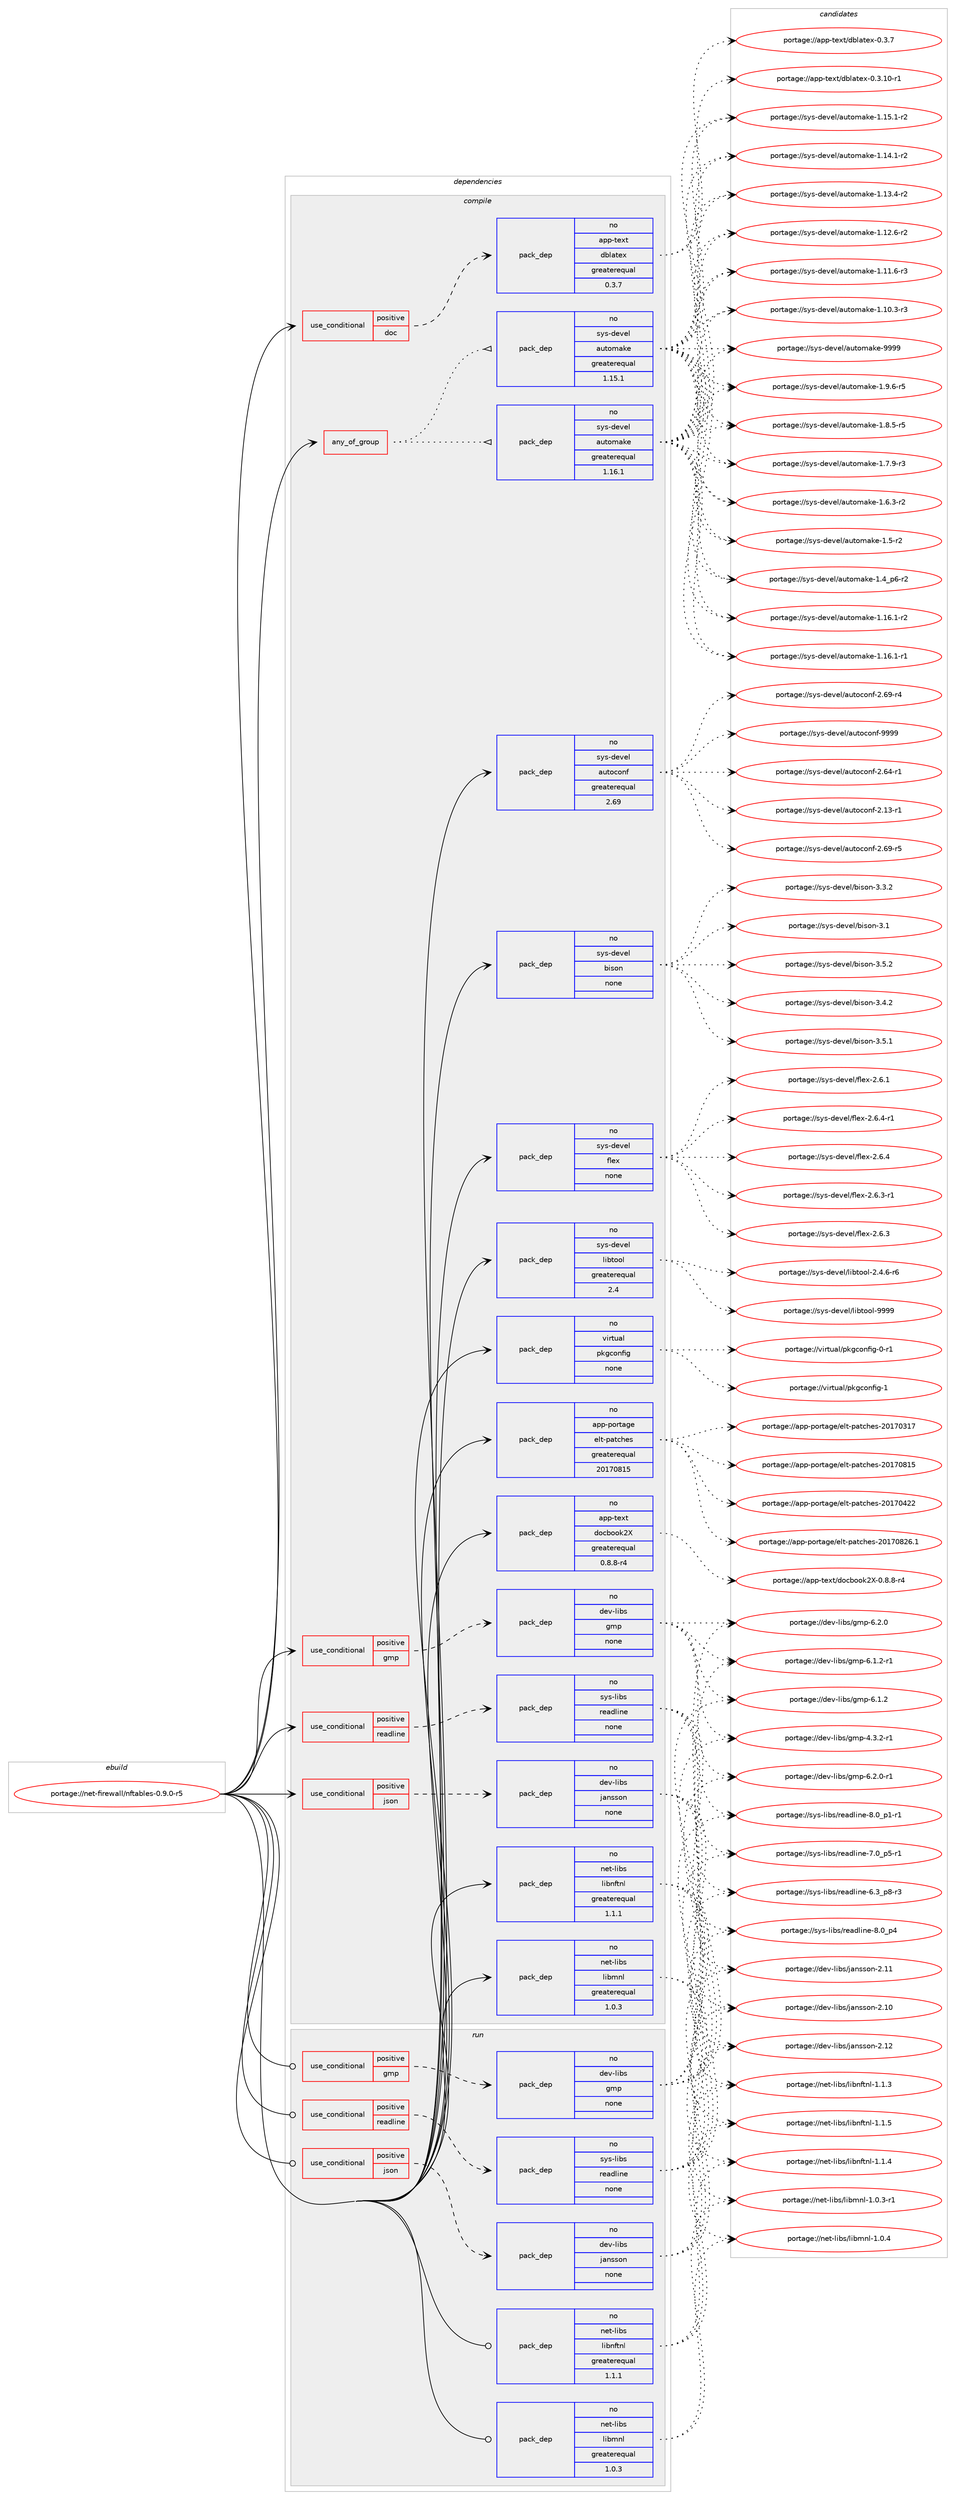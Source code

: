 digraph prolog {

# *************
# Graph options
# *************

newrank=true;
concentrate=true;
compound=true;
graph [rankdir=LR,fontname=Helvetica,fontsize=10,ranksep=1.5];#, ranksep=2.5, nodesep=0.2];
edge  [arrowhead=vee];
node  [fontname=Helvetica,fontsize=10];

# **********
# The ebuild
# **********

subgraph cluster_leftcol {
color=gray;
rank=same;
label=<<i>ebuild</i>>;
id [label="portage://net-firewall/nftables-0.9.0-r5", color=red, width=4, href="../net-firewall/nftables-0.9.0-r5.svg"];
}

# ****************
# The dependencies
# ****************

subgraph cluster_midcol {
color=gray;
label=<<i>dependencies</i>>;
subgraph cluster_compile {
fillcolor="#eeeeee";
style=filled;
label=<<i>compile</i>>;
subgraph any2263 {
dependency145427 [label=<<TABLE BORDER="0" CELLBORDER="1" CELLSPACING="0" CELLPADDING="4"><TR><TD CELLPADDING="10">any_of_group</TD></TR></TABLE>>, shape=none, color=red];subgraph pack111090 {
dependency145428 [label=<<TABLE BORDER="0" CELLBORDER="1" CELLSPACING="0" CELLPADDING="4" WIDTH="220"><TR><TD ROWSPAN="6" CELLPADDING="30">pack_dep</TD></TR><TR><TD WIDTH="110">no</TD></TR><TR><TD>sys-devel</TD></TR><TR><TD>automake</TD></TR><TR><TD>greaterequal</TD></TR><TR><TD>1.16.1</TD></TR></TABLE>>, shape=none, color=blue];
}
dependency145427:e -> dependency145428:w [weight=20,style="dotted",arrowhead="oinv"];
subgraph pack111091 {
dependency145429 [label=<<TABLE BORDER="0" CELLBORDER="1" CELLSPACING="0" CELLPADDING="4" WIDTH="220"><TR><TD ROWSPAN="6" CELLPADDING="30">pack_dep</TD></TR><TR><TD WIDTH="110">no</TD></TR><TR><TD>sys-devel</TD></TR><TR><TD>automake</TD></TR><TR><TD>greaterequal</TD></TR><TR><TD>1.15.1</TD></TR></TABLE>>, shape=none, color=blue];
}
dependency145427:e -> dependency145429:w [weight=20,style="dotted",arrowhead="oinv"];
}
id:e -> dependency145427:w [weight=20,style="solid",arrowhead="vee"];
subgraph cond31922 {
dependency145430 [label=<<TABLE BORDER="0" CELLBORDER="1" CELLSPACING="0" CELLPADDING="4"><TR><TD ROWSPAN="3" CELLPADDING="10">use_conditional</TD></TR><TR><TD>positive</TD></TR><TR><TD>doc</TD></TR></TABLE>>, shape=none, color=red];
subgraph pack111092 {
dependency145431 [label=<<TABLE BORDER="0" CELLBORDER="1" CELLSPACING="0" CELLPADDING="4" WIDTH="220"><TR><TD ROWSPAN="6" CELLPADDING="30">pack_dep</TD></TR><TR><TD WIDTH="110">no</TD></TR><TR><TD>app-text</TD></TR><TR><TD>dblatex</TD></TR><TR><TD>greaterequal</TD></TR><TR><TD>0.3.7</TD></TR></TABLE>>, shape=none, color=blue];
}
dependency145430:e -> dependency145431:w [weight=20,style="dashed",arrowhead="vee"];
}
id:e -> dependency145430:w [weight=20,style="solid",arrowhead="vee"];
subgraph cond31923 {
dependency145432 [label=<<TABLE BORDER="0" CELLBORDER="1" CELLSPACING="0" CELLPADDING="4"><TR><TD ROWSPAN="3" CELLPADDING="10">use_conditional</TD></TR><TR><TD>positive</TD></TR><TR><TD>gmp</TD></TR></TABLE>>, shape=none, color=red];
subgraph pack111093 {
dependency145433 [label=<<TABLE BORDER="0" CELLBORDER="1" CELLSPACING="0" CELLPADDING="4" WIDTH="220"><TR><TD ROWSPAN="6" CELLPADDING="30">pack_dep</TD></TR><TR><TD WIDTH="110">no</TD></TR><TR><TD>dev-libs</TD></TR><TR><TD>gmp</TD></TR><TR><TD>none</TD></TR><TR><TD></TD></TR></TABLE>>, shape=none, color=blue];
}
dependency145432:e -> dependency145433:w [weight=20,style="dashed",arrowhead="vee"];
}
id:e -> dependency145432:w [weight=20,style="solid",arrowhead="vee"];
subgraph cond31924 {
dependency145434 [label=<<TABLE BORDER="0" CELLBORDER="1" CELLSPACING="0" CELLPADDING="4"><TR><TD ROWSPAN="3" CELLPADDING="10">use_conditional</TD></TR><TR><TD>positive</TD></TR><TR><TD>json</TD></TR></TABLE>>, shape=none, color=red];
subgraph pack111094 {
dependency145435 [label=<<TABLE BORDER="0" CELLBORDER="1" CELLSPACING="0" CELLPADDING="4" WIDTH="220"><TR><TD ROWSPAN="6" CELLPADDING="30">pack_dep</TD></TR><TR><TD WIDTH="110">no</TD></TR><TR><TD>dev-libs</TD></TR><TR><TD>jansson</TD></TR><TR><TD>none</TD></TR><TR><TD></TD></TR></TABLE>>, shape=none, color=blue];
}
dependency145434:e -> dependency145435:w [weight=20,style="dashed",arrowhead="vee"];
}
id:e -> dependency145434:w [weight=20,style="solid",arrowhead="vee"];
subgraph cond31925 {
dependency145436 [label=<<TABLE BORDER="0" CELLBORDER="1" CELLSPACING="0" CELLPADDING="4"><TR><TD ROWSPAN="3" CELLPADDING="10">use_conditional</TD></TR><TR><TD>positive</TD></TR><TR><TD>readline</TD></TR></TABLE>>, shape=none, color=red];
subgraph pack111095 {
dependency145437 [label=<<TABLE BORDER="0" CELLBORDER="1" CELLSPACING="0" CELLPADDING="4" WIDTH="220"><TR><TD ROWSPAN="6" CELLPADDING="30">pack_dep</TD></TR><TR><TD WIDTH="110">no</TD></TR><TR><TD>sys-libs</TD></TR><TR><TD>readline</TD></TR><TR><TD>none</TD></TR><TR><TD></TD></TR></TABLE>>, shape=none, color=blue];
}
dependency145436:e -> dependency145437:w [weight=20,style="dashed",arrowhead="vee"];
}
id:e -> dependency145436:w [weight=20,style="solid",arrowhead="vee"];
subgraph pack111096 {
dependency145438 [label=<<TABLE BORDER="0" CELLBORDER="1" CELLSPACING="0" CELLPADDING="4" WIDTH="220"><TR><TD ROWSPAN="6" CELLPADDING="30">pack_dep</TD></TR><TR><TD WIDTH="110">no</TD></TR><TR><TD>app-portage</TD></TR><TR><TD>elt-patches</TD></TR><TR><TD>greaterequal</TD></TR><TR><TD>20170815</TD></TR></TABLE>>, shape=none, color=blue];
}
id:e -> dependency145438:w [weight=20,style="solid",arrowhead="vee"];
subgraph pack111097 {
dependency145439 [label=<<TABLE BORDER="0" CELLBORDER="1" CELLSPACING="0" CELLPADDING="4" WIDTH="220"><TR><TD ROWSPAN="6" CELLPADDING="30">pack_dep</TD></TR><TR><TD WIDTH="110">no</TD></TR><TR><TD>app-text</TD></TR><TR><TD>docbook2X</TD></TR><TR><TD>greaterequal</TD></TR><TR><TD>0.8.8-r4</TD></TR></TABLE>>, shape=none, color=blue];
}
id:e -> dependency145439:w [weight=20,style="solid",arrowhead="vee"];
subgraph pack111098 {
dependency145440 [label=<<TABLE BORDER="0" CELLBORDER="1" CELLSPACING="0" CELLPADDING="4" WIDTH="220"><TR><TD ROWSPAN="6" CELLPADDING="30">pack_dep</TD></TR><TR><TD WIDTH="110">no</TD></TR><TR><TD>net-libs</TD></TR><TR><TD>libmnl</TD></TR><TR><TD>greaterequal</TD></TR><TR><TD>1.0.3</TD></TR></TABLE>>, shape=none, color=blue];
}
id:e -> dependency145440:w [weight=20,style="solid",arrowhead="vee"];
subgraph pack111099 {
dependency145441 [label=<<TABLE BORDER="0" CELLBORDER="1" CELLSPACING="0" CELLPADDING="4" WIDTH="220"><TR><TD ROWSPAN="6" CELLPADDING="30">pack_dep</TD></TR><TR><TD WIDTH="110">no</TD></TR><TR><TD>net-libs</TD></TR><TR><TD>libnftnl</TD></TR><TR><TD>greaterequal</TD></TR><TR><TD>1.1.1</TD></TR></TABLE>>, shape=none, color=blue];
}
id:e -> dependency145441:w [weight=20,style="solid",arrowhead="vee"];
subgraph pack111100 {
dependency145442 [label=<<TABLE BORDER="0" CELLBORDER="1" CELLSPACING="0" CELLPADDING="4" WIDTH="220"><TR><TD ROWSPAN="6" CELLPADDING="30">pack_dep</TD></TR><TR><TD WIDTH="110">no</TD></TR><TR><TD>sys-devel</TD></TR><TR><TD>autoconf</TD></TR><TR><TD>greaterequal</TD></TR><TR><TD>2.69</TD></TR></TABLE>>, shape=none, color=blue];
}
id:e -> dependency145442:w [weight=20,style="solid",arrowhead="vee"];
subgraph pack111101 {
dependency145443 [label=<<TABLE BORDER="0" CELLBORDER="1" CELLSPACING="0" CELLPADDING="4" WIDTH="220"><TR><TD ROWSPAN="6" CELLPADDING="30">pack_dep</TD></TR><TR><TD WIDTH="110">no</TD></TR><TR><TD>sys-devel</TD></TR><TR><TD>bison</TD></TR><TR><TD>none</TD></TR><TR><TD></TD></TR></TABLE>>, shape=none, color=blue];
}
id:e -> dependency145443:w [weight=20,style="solid",arrowhead="vee"];
subgraph pack111102 {
dependency145444 [label=<<TABLE BORDER="0" CELLBORDER="1" CELLSPACING="0" CELLPADDING="4" WIDTH="220"><TR><TD ROWSPAN="6" CELLPADDING="30">pack_dep</TD></TR><TR><TD WIDTH="110">no</TD></TR><TR><TD>sys-devel</TD></TR><TR><TD>flex</TD></TR><TR><TD>none</TD></TR><TR><TD></TD></TR></TABLE>>, shape=none, color=blue];
}
id:e -> dependency145444:w [weight=20,style="solid",arrowhead="vee"];
subgraph pack111103 {
dependency145445 [label=<<TABLE BORDER="0" CELLBORDER="1" CELLSPACING="0" CELLPADDING="4" WIDTH="220"><TR><TD ROWSPAN="6" CELLPADDING="30">pack_dep</TD></TR><TR><TD WIDTH="110">no</TD></TR><TR><TD>sys-devel</TD></TR><TR><TD>libtool</TD></TR><TR><TD>greaterequal</TD></TR><TR><TD>2.4</TD></TR></TABLE>>, shape=none, color=blue];
}
id:e -> dependency145445:w [weight=20,style="solid",arrowhead="vee"];
subgraph pack111104 {
dependency145446 [label=<<TABLE BORDER="0" CELLBORDER="1" CELLSPACING="0" CELLPADDING="4" WIDTH="220"><TR><TD ROWSPAN="6" CELLPADDING="30">pack_dep</TD></TR><TR><TD WIDTH="110">no</TD></TR><TR><TD>virtual</TD></TR><TR><TD>pkgconfig</TD></TR><TR><TD>none</TD></TR><TR><TD></TD></TR></TABLE>>, shape=none, color=blue];
}
id:e -> dependency145446:w [weight=20,style="solid",arrowhead="vee"];
}
subgraph cluster_compileandrun {
fillcolor="#eeeeee";
style=filled;
label=<<i>compile and run</i>>;
}
subgraph cluster_run {
fillcolor="#eeeeee";
style=filled;
label=<<i>run</i>>;
subgraph cond31926 {
dependency145447 [label=<<TABLE BORDER="0" CELLBORDER="1" CELLSPACING="0" CELLPADDING="4"><TR><TD ROWSPAN="3" CELLPADDING="10">use_conditional</TD></TR><TR><TD>positive</TD></TR><TR><TD>gmp</TD></TR></TABLE>>, shape=none, color=red];
subgraph pack111105 {
dependency145448 [label=<<TABLE BORDER="0" CELLBORDER="1" CELLSPACING="0" CELLPADDING="4" WIDTH="220"><TR><TD ROWSPAN="6" CELLPADDING="30">pack_dep</TD></TR><TR><TD WIDTH="110">no</TD></TR><TR><TD>dev-libs</TD></TR><TR><TD>gmp</TD></TR><TR><TD>none</TD></TR><TR><TD></TD></TR></TABLE>>, shape=none, color=blue];
}
dependency145447:e -> dependency145448:w [weight=20,style="dashed",arrowhead="vee"];
}
id:e -> dependency145447:w [weight=20,style="solid",arrowhead="odot"];
subgraph cond31927 {
dependency145449 [label=<<TABLE BORDER="0" CELLBORDER="1" CELLSPACING="0" CELLPADDING="4"><TR><TD ROWSPAN="3" CELLPADDING="10">use_conditional</TD></TR><TR><TD>positive</TD></TR><TR><TD>json</TD></TR></TABLE>>, shape=none, color=red];
subgraph pack111106 {
dependency145450 [label=<<TABLE BORDER="0" CELLBORDER="1" CELLSPACING="0" CELLPADDING="4" WIDTH="220"><TR><TD ROWSPAN="6" CELLPADDING="30">pack_dep</TD></TR><TR><TD WIDTH="110">no</TD></TR><TR><TD>dev-libs</TD></TR><TR><TD>jansson</TD></TR><TR><TD>none</TD></TR><TR><TD></TD></TR></TABLE>>, shape=none, color=blue];
}
dependency145449:e -> dependency145450:w [weight=20,style="dashed",arrowhead="vee"];
}
id:e -> dependency145449:w [weight=20,style="solid",arrowhead="odot"];
subgraph cond31928 {
dependency145451 [label=<<TABLE BORDER="0" CELLBORDER="1" CELLSPACING="0" CELLPADDING="4"><TR><TD ROWSPAN="3" CELLPADDING="10">use_conditional</TD></TR><TR><TD>positive</TD></TR><TR><TD>readline</TD></TR></TABLE>>, shape=none, color=red];
subgraph pack111107 {
dependency145452 [label=<<TABLE BORDER="0" CELLBORDER="1" CELLSPACING="0" CELLPADDING="4" WIDTH="220"><TR><TD ROWSPAN="6" CELLPADDING="30">pack_dep</TD></TR><TR><TD WIDTH="110">no</TD></TR><TR><TD>sys-libs</TD></TR><TR><TD>readline</TD></TR><TR><TD>none</TD></TR><TR><TD></TD></TR></TABLE>>, shape=none, color=blue];
}
dependency145451:e -> dependency145452:w [weight=20,style="dashed",arrowhead="vee"];
}
id:e -> dependency145451:w [weight=20,style="solid",arrowhead="odot"];
subgraph pack111108 {
dependency145453 [label=<<TABLE BORDER="0" CELLBORDER="1" CELLSPACING="0" CELLPADDING="4" WIDTH="220"><TR><TD ROWSPAN="6" CELLPADDING="30">pack_dep</TD></TR><TR><TD WIDTH="110">no</TD></TR><TR><TD>net-libs</TD></TR><TR><TD>libmnl</TD></TR><TR><TD>greaterequal</TD></TR><TR><TD>1.0.3</TD></TR></TABLE>>, shape=none, color=blue];
}
id:e -> dependency145453:w [weight=20,style="solid",arrowhead="odot"];
subgraph pack111109 {
dependency145454 [label=<<TABLE BORDER="0" CELLBORDER="1" CELLSPACING="0" CELLPADDING="4" WIDTH="220"><TR><TD ROWSPAN="6" CELLPADDING="30">pack_dep</TD></TR><TR><TD WIDTH="110">no</TD></TR><TR><TD>net-libs</TD></TR><TR><TD>libnftnl</TD></TR><TR><TD>greaterequal</TD></TR><TR><TD>1.1.1</TD></TR></TABLE>>, shape=none, color=blue];
}
id:e -> dependency145454:w [weight=20,style="solid",arrowhead="odot"];
}
}

# **************
# The candidates
# **************

subgraph cluster_choices {
rank=same;
color=gray;
label=<<i>candidates</i>>;

subgraph choice111090 {
color=black;
nodesep=1;
choice115121115451001011181011084797117116111109971071014557575757 [label="portage://sys-devel/automake-9999", color=red, width=4,href="../sys-devel/automake-9999.svg"];
choice115121115451001011181011084797117116111109971071014549465746544511453 [label="portage://sys-devel/automake-1.9.6-r5", color=red, width=4,href="../sys-devel/automake-1.9.6-r5.svg"];
choice115121115451001011181011084797117116111109971071014549465646534511453 [label="portage://sys-devel/automake-1.8.5-r5", color=red, width=4,href="../sys-devel/automake-1.8.5-r5.svg"];
choice115121115451001011181011084797117116111109971071014549465546574511451 [label="portage://sys-devel/automake-1.7.9-r3", color=red, width=4,href="../sys-devel/automake-1.7.9-r3.svg"];
choice115121115451001011181011084797117116111109971071014549465446514511450 [label="portage://sys-devel/automake-1.6.3-r2", color=red, width=4,href="../sys-devel/automake-1.6.3-r2.svg"];
choice11512111545100101118101108479711711611110997107101454946534511450 [label="portage://sys-devel/automake-1.5-r2", color=red, width=4,href="../sys-devel/automake-1.5-r2.svg"];
choice115121115451001011181011084797117116111109971071014549465295112544511450 [label="portage://sys-devel/automake-1.4_p6-r2", color=red, width=4,href="../sys-devel/automake-1.4_p6-r2.svg"];
choice11512111545100101118101108479711711611110997107101454946495446494511450 [label="portage://sys-devel/automake-1.16.1-r2", color=red, width=4,href="../sys-devel/automake-1.16.1-r2.svg"];
choice11512111545100101118101108479711711611110997107101454946495446494511449 [label="portage://sys-devel/automake-1.16.1-r1", color=red, width=4,href="../sys-devel/automake-1.16.1-r1.svg"];
choice11512111545100101118101108479711711611110997107101454946495346494511450 [label="portage://sys-devel/automake-1.15.1-r2", color=red, width=4,href="../sys-devel/automake-1.15.1-r2.svg"];
choice11512111545100101118101108479711711611110997107101454946495246494511450 [label="portage://sys-devel/automake-1.14.1-r2", color=red, width=4,href="../sys-devel/automake-1.14.1-r2.svg"];
choice11512111545100101118101108479711711611110997107101454946495146524511450 [label="portage://sys-devel/automake-1.13.4-r2", color=red, width=4,href="../sys-devel/automake-1.13.4-r2.svg"];
choice11512111545100101118101108479711711611110997107101454946495046544511450 [label="portage://sys-devel/automake-1.12.6-r2", color=red, width=4,href="../sys-devel/automake-1.12.6-r2.svg"];
choice11512111545100101118101108479711711611110997107101454946494946544511451 [label="portage://sys-devel/automake-1.11.6-r3", color=red, width=4,href="../sys-devel/automake-1.11.6-r3.svg"];
choice11512111545100101118101108479711711611110997107101454946494846514511451 [label="portage://sys-devel/automake-1.10.3-r3", color=red, width=4,href="../sys-devel/automake-1.10.3-r3.svg"];
dependency145428:e -> choice115121115451001011181011084797117116111109971071014557575757:w [style=dotted,weight="100"];
dependency145428:e -> choice115121115451001011181011084797117116111109971071014549465746544511453:w [style=dotted,weight="100"];
dependency145428:e -> choice115121115451001011181011084797117116111109971071014549465646534511453:w [style=dotted,weight="100"];
dependency145428:e -> choice115121115451001011181011084797117116111109971071014549465546574511451:w [style=dotted,weight="100"];
dependency145428:e -> choice115121115451001011181011084797117116111109971071014549465446514511450:w [style=dotted,weight="100"];
dependency145428:e -> choice11512111545100101118101108479711711611110997107101454946534511450:w [style=dotted,weight="100"];
dependency145428:e -> choice115121115451001011181011084797117116111109971071014549465295112544511450:w [style=dotted,weight="100"];
dependency145428:e -> choice11512111545100101118101108479711711611110997107101454946495446494511450:w [style=dotted,weight="100"];
dependency145428:e -> choice11512111545100101118101108479711711611110997107101454946495446494511449:w [style=dotted,weight="100"];
dependency145428:e -> choice11512111545100101118101108479711711611110997107101454946495346494511450:w [style=dotted,weight="100"];
dependency145428:e -> choice11512111545100101118101108479711711611110997107101454946495246494511450:w [style=dotted,weight="100"];
dependency145428:e -> choice11512111545100101118101108479711711611110997107101454946495146524511450:w [style=dotted,weight="100"];
dependency145428:e -> choice11512111545100101118101108479711711611110997107101454946495046544511450:w [style=dotted,weight="100"];
dependency145428:e -> choice11512111545100101118101108479711711611110997107101454946494946544511451:w [style=dotted,weight="100"];
dependency145428:e -> choice11512111545100101118101108479711711611110997107101454946494846514511451:w [style=dotted,weight="100"];
}
subgraph choice111091 {
color=black;
nodesep=1;
choice115121115451001011181011084797117116111109971071014557575757 [label="portage://sys-devel/automake-9999", color=red, width=4,href="../sys-devel/automake-9999.svg"];
choice115121115451001011181011084797117116111109971071014549465746544511453 [label="portage://sys-devel/automake-1.9.6-r5", color=red, width=4,href="../sys-devel/automake-1.9.6-r5.svg"];
choice115121115451001011181011084797117116111109971071014549465646534511453 [label="portage://sys-devel/automake-1.8.5-r5", color=red, width=4,href="../sys-devel/automake-1.8.5-r5.svg"];
choice115121115451001011181011084797117116111109971071014549465546574511451 [label="portage://sys-devel/automake-1.7.9-r3", color=red, width=4,href="../sys-devel/automake-1.7.9-r3.svg"];
choice115121115451001011181011084797117116111109971071014549465446514511450 [label="portage://sys-devel/automake-1.6.3-r2", color=red, width=4,href="../sys-devel/automake-1.6.3-r2.svg"];
choice11512111545100101118101108479711711611110997107101454946534511450 [label="portage://sys-devel/automake-1.5-r2", color=red, width=4,href="../sys-devel/automake-1.5-r2.svg"];
choice115121115451001011181011084797117116111109971071014549465295112544511450 [label="portage://sys-devel/automake-1.4_p6-r2", color=red, width=4,href="../sys-devel/automake-1.4_p6-r2.svg"];
choice11512111545100101118101108479711711611110997107101454946495446494511450 [label="portage://sys-devel/automake-1.16.1-r2", color=red, width=4,href="../sys-devel/automake-1.16.1-r2.svg"];
choice11512111545100101118101108479711711611110997107101454946495446494511449 [label="portage://sys-devel/automake-1.16.1-r1", color=red, width=4,href="../sys-devel/automake-1.16.1-r1.svg"];
choice11512111545100101118101108479711711611110997107101454946495346494511450 [label="portage://sys-devel/automake-1.15.1-r2", color=red, width=4,href="../sys-devel/automake-1.15.1-r2.svg"];
choice11512111545100101118101108479711711611110997107101454946495246494511450 [label="portage://sys-devel/automake-1.14.1-r2", color=red, width=4,href="../sys-devel/automake-1.14.1-r2.svg"];
choice11512111545100101118101108479711711611110997107101454946495146524511450 [label="portage://sys-devel/automake-1.13.4-r2", color=red, width=4,href="../sys-devel/automake-1.13.4-r2.svg"];
choice11512111545100101118101108479711711611110997107101454946495046544511450 [label="portage://sys-devel/automake-1.12.6-r2", color=red, width=4,href="../sys-devel/automake-1.12.6-r2.svg"];
choice11512111545100101118101108479711711611110997107101454946494946544511451 [label="portage://sys-devel/automake-1.11.6-r3", color=red, width=4,href="../sys-devel/automake-1.11.6-r3.svg"];
choice11512111545100101118101108479711711611110997107101454946494846514511451 [label="portage://sys-devel/automake-1.10.3-r3", color=red, width=4,href="../sys-devel/automake-1.10.3-r3.svg"];
dependency145429:e -> choice115121115451001011181011084797117116111109971071014557575757:w [style=dotted,weight="100"];
dependency145429:e -> choice115121115451001011181011084797117116111109971071014549465746544511453:w [style=dotted,weight="100"];
dependency145429:e -> choice115121115451001011181011084797117116111109971071014549465646534511453:w [style=dotted,weight="100"];
dependency145429:e -> choice115121115451001011181011084797117116111109971071014549465546574511451:w [style=dotted,weight="100"];
dependency145429:e -> choice115121115451001011181011084797117116111109971071014549465446514511450:w [style=dotted,weight="100"];
dependency145429:e -> choice11512111545100101118101108479711711611110997107101454946534511450:w [style=dotted,weight="100"];
dependency145429:e -> choice115121115451001011181011084797117116111109971071014549465295112544511450:w [style=dotted,weight="100"];
dependency145429:e -> choice11512111545100101118101108479711711611110997107101454946495446494511450:w [style=dotted,weight="100"];
dependency145429:e -> choice11512111545100101118101108479711711611110997107101454946495446494511449:w [style=dotted,weight="100"];
dependency145429:e -> choice11512111545100101118101108479711711611110997107101454946495346494511450:w [style=dotted,weight="100"];
dependency145429:e -> choice11512111545100101118101108479711711611110997107101454946495246494511450:w [style=dotted,weight="100"];
dependency145429:e -> choice11512111545100101118101108479711711611110997107101454946495146524511450:w [style=dotted,weight="100"];
dependency145429:e -> choice11512111545100101118101108479711711611110997107101454946495046544511450:w [style=dotted,weight="100"];
dependency145429:e -> choice11512111545100101118101108479711711611110997107101454946494946544511451:w [style=dotted,weight="100"];
dependency145429:e -> choice11512111545100101118101108479711711611110997107101454946494846514511451:w [style=dotted,weight="100"];
}
subgraph choice111092 {
color=black;
nodesep=1;
choice9711211245116101120116471009810897116101120454846514655 [label="portage://app-text/dblatex-0.3.7", color=red, width=4,href="../app-text/dblatex-0.3.7.svg"];
choice9711211245116101120116471009810897116101120454846514649484511449 [label="portage://app-text/dblatex-0.3.10-r1", color=red, width=4,href="../app-text/dblatex-0.3.10-r1.svg"];
dependency145431:e -> choice9711211245116101120116471009810897116101120454846514655:w [style=dotted,weight="100"];
dependency145431:e -> choice9711211245116101120116471009810897116101120454846514649484511449:w [style=dotted,weight="100"];
}
subgraph choice111093 {
color=black;
nodesep=1;
choice1001011184510810598115471031091124554465046484511449 [label="portage://dev-libs/gmp-6.2.0-r1", color=red, width=4,href="../dev-libs/gmp-6.2.0-r1.svg"];
choice100101118451081059811547103109112455446504648 [label="portage://dev-libs/gmp-6.2.0", color=red, width=4,href="../dev-libs/gmp-6.2.0.svg"];
choice1001011184510810598115471031091124554464946504511449 [label="portage://dev-libs/gmp-6.1.2-r1", color=red, width=4,href="../dev-libs/gmp-6.1.2-r1.svg"];
choice100101118451081059811547103109112455446494650 [label="portage://dev-libs/gmp-6.1.2", color=red, width=4,href="../dev-libs/gmp-6.1.2.svg"];
choice1001011184510810598115471031091124552465146504511449 [label="portage://dev-libs/gmp-4.3.2-r1", color=red, width=4,href="../dev-libs/gmp-4.3.2-r1.svg"];
dependency145433:e -> choice1001011184510810598115471031091124554465046484511449:w [style=dotted,weight="100"];
dependency145433:e -> choice100101118451081059811547103109112455446504648:w [style=dotted,weight="100"];
dependency145433:e -> choice1001011184510810598115471031091124554464946504511449:w [style=dotted,weight="100"];
dependency145433:e -> choice100101118451081059811547103109112455446494650:w [style=dotted,weight="100"];
dependency145433:e -> choice1001011184510810598115471031091124552465146504511449:w [style=dotted,weight="100"];
}
subgraph choice111094 {
color=black;
nodesep=1;
choice100101118451081059811547106971101151151111104550464950 [label="portage://dev-libs/jansson-2.12", color=red, width=4,href="../dev-libs/jansson-2.12.svg"];
choice100101118451081059811547106971101151151111104550464949 [label="portage://dev-libs/jansson-2.11", color=red, width=4,href="../dev-libs/jansson-2.11.svg"];
choice100101118451081059811547106971101151151111104550464948 [label="portage://dev-libs/jansson-2.10", color=red, width=4,href="../dev-libs/jansson-2.10.svg"];
dependency145435:e -> choice100101118451081059811547106971101151151111104550464950:w [style=dotted,weight="100"];
dependency145435:e -> choice100101118451081059811547106971101151151111104550464949:w [style=dotted,weight="100"];
dependency145435:e -> choice100101118451081059811547106971101151151111104550464948:w [style=dotted,weight="100"];
}
subgraph choice111095 {
color=black;
nodesep=1;
choice11512111545108105981154711410197100108105110101455646489511252 [label="portage://sys-libs/readline-8.0_p4", color=red, width=4,href="../sys-libs/readline-8.0_p4.svg"];
choice115121115451081059811547114101971001081051101014556464895112494511449 [label="portage://sys-libs/readline-8.0_p1-r1", color=red, width=4,href="../sys-libs/readline-8.0_p1-r1.svg"];
choice115121115451081059811547114101971001081051101014555464895112534511449 [label="portage://sys-libs/readline-7.0_p5-r1", color=red, width=4,href="../sys-libs/readline-7.0_p5-r1.svg"];
choice115121115451081059811547114101971001081051101014554465195112564511451 [label="portage://sys-libs/readline-6.3_p8-r3", color=red, width=4,href="../sys-libs/readline-6.3_p8-r3.svg"];
dependency145437:e -> choice11512111545108105981154711410197100108105110101455646489511252:w [style=dotted,weight="100"];
dependency145437:e -> choice115121115451081059811547114101971001081051101014556464895112494511449:w [style=dotted,weight="100"];
dependency145437:e -> choice115121115451081059811547114101971001081051101014555464895112534511449:w [style=dotted,weight="100"];
dependency145437:e -> choice115121115451081059811547114101971001081051101014554465195112564511451:w [style=dotted,weight="100"];
}
subgraph choice111096 {
color=black;
nodesep=1;
choice971121124511211111411697103101471011081164511297116991041011154550484955485650544649 [label="portage://app-portage/elt-patches-20170826.1", color=red, width=4,href="../app-portage/elt-patches-20170826.1.svg"];
choice97112112451121111141169710310147101108116451129711699104101115455048495548564953 [label="portage://app-portage/elt-patches-20170815", color=red, width=4,href="../app-portage/elt-patches-20170815.svg"];
choice97112112451121111141169710310147101108116451129711699104101115455048495548525050 [label="portage://app-portage/elt-patches-20170422", color=red, width=4,href="../app-portage/elt-patches-20170422.svg"];
choice97112112451121111141169710310147101108116451129711699104101115455048495548514955 [label="portage://app-portage/elt-patches-20170317", color=red, width=4,href="../app-portage/elt-patches-20170317.svg"];
dependency145438:e -> choice971121124511211111411697103101471011081164511297116991041011154550484955485650544649:w [style=dotted,weight="100"];
dependency145438:e -> choice97112112451121111141169710310147101108116451129711699104101115455048495548564953:w [style=dotted,weight="100"];
dependency145438:e -> choice97112112451121111141169710310147101108116451129711699104101115455048495548525050:w [style=dotted,weight="100"];
dependency145438:e -> choice97112112451121111141169710310147101108116451129711699104101115455048495548514955:w [style=dotted,weight="100"];
}
subgraph choice111097 {
color=black;
nodesep=1;
choice971121124511610112011647100111999811111110750884548465646564511452 [label="portage://app-text/docbook2X-0.8.8-r4", color=red, width=4,href="../app-text/docbook2X-0.8.8-r4.svg"];
dependency145439:e -> choice971121124511610112011647100111999811111110750884548465646564511452:w [style=dotted,weight="100"];
}
subgraph choice111098 {
color=black;
nodesep=1;
choice11010111645108105981154710810598109110108454946484652 [label="portage://net-libs/libmnl-1.0.4", color=red, width=4,href="../net-libs/libmnl-1.0.4.svg"];
choice110101116451081059811547108105981091101084549464846514511449 [label="portage://net-libs/libmnl-1.0.3-r1", color=red, width=4,href="../net-libs/libmnl-1.0.3-r1.svg"];
dependency145440:e -> choice11010111645108105981154710810598109110108454946484652:w [style=dotted,weight="100"];
dependency145440:e -> choice110101116451081059811547108105981091101084549464846514511449:w [style=dotted,weight="100"];
}
subgraph choice111099 {
color=black;
nodesep=1;
choice11010111645108105981154710810598110102116110108454946494653 [label="portage://net-libs/libnftnl-1.1.5", color=red, width=4,href="../net-libs/libnftnl-1.1.5.svg"];
choice11010111645108105981154710810598110102116110108454946494652 [label="portage://net-libs/libnftnl-1.1.4", color=red, width=4,href="../net-libs/libnftnl-1.1.4.svg"];
choice11010111645108105981154710810598110102116110108454946494651 [label="portage://net-libs/libnftnl-1.1.3", color=red, width=4,href="../net-libs/libnftnl-1.1.3.svg"];
dependency145441:e -> choice11010111645108105981154710810598110102116110108454946494653:w [style=dotted,weight="100"];
dependency145441:e -> choice11010111645108105981154710810598110102116110108454946494652:w [style=dotted,weight="100"];
dependency145441:e -> choice11010111645108105981154710810598110102116110108454946494651:w [style=dotted,weight="100"];
}
subgraph choice111100 {
color=black;
nodesep=1;
choice115121115451001011181011084797117116111991111101024557575757 [label="portage://sys-devel/autoconf-9999", color=red, width=4,href="../sys-devel/autoconf-9999.svg"];
choice1151211154510010111810110847971171161119911111010245504654574511453 [label="portage://sys-devel/autoconf-2.69-r5", color=red, width=4,href="../sys-devel/autoconf-2.69-r5.svg"];
choice1151211154510010111810110847971171161119911111010245504654574511452 [label="portage://sys-devel/autoconf-2.69-r4", color=red, width=4,href="../sys-devel/autoconf-2.69-r4.svg"];
choice1151211154510010111810110847971171161119911111010245504654524511449 [label="portage://sys-devel/autoconf-2.64-r1", color=red, width=4,href="../sys-devel/autoconf-2.64-r1.svg"];
choice1151211154510010111810110847971171161119911111010245504649514511449 [label="portage://sys-devel/autoconf-2.13-r1", color=red, width=4,href="../sys-devel/autoconf-2.13-r1.svg"];
dependency145442:e -> choice115121115451001011181011084797117116111991111101024557575757:w [style=dotted,weight="100"];
dependency145442:e -> choice1151211154510010111810110847971171161119911111010245504654574511453:w [style=dotted,weight="100"];
dependency145442:e -> choice1151211154510010111810110847971171161119911111010245504654574511452:w [style=dotted,weight="100"];
dependency145442:e -> choice1151211154510010111810110847971171161119911111010245504654524511449:w [style=dotted,weight="100"];
dependency145442:e -> choice1151211154510010111810110847971171161119911111010245504649514511449:w [style=dotted,weight="100"];
}
subgraph choice111101 {
color=black;
nodesep=1;
choice115121115451001011181011084798105115111110455146534650 [label="portage://sys-devel/bison-3.5.2", color=red, width=4,href="../sys-devel/bison-3.5.2.svg"];
choice115121115451001011181011084798105115111110455146534649 [label="portage://sys-devel/bison-3.5.1", color=red, width=4,href="../sys-devel/bison-3.5.1.svg"];
choice115121115451001011181011084798105115111110455146524650 [label="portage://sys-devel/bison-3.4.2", color=red, width=4,href="../sys-devel/bison-3.4.2.svg"];
choice115121115451001011181011084798105115111110455146514650 [label="portage://sys-devel/bison-3.3.2", color=red, width=4,href="../sys-devel/bison-3.3.2.svg"];
choice11512111545100101118101108479810511511111045514649 [label="portage://sys-devel/bison-3.1", color=red, width=4,href="../sys-devel/bison-3.1.svg"];
dependency145443:e -> choice115121115451001011181011084798105115111110455146534650:w [style=dotted,weight="100"];
dependency145443:e -> choice115121115451001011181011084798105115111110455146534649:w [style=dotted,weight="100"];
dependency145443:e -> choice115121115451001011181011084798105115111110455146524650:w [style=dotted,weight="100"];
dependency145443:e -> choice115121115451001011181011084798105115111110455146514650:w [style=dotted,weight="100"];
dependency145443:e -> choice11512111545100101118101108479810511511111045514649:w [style=dotted,weight="100"];
}
subgraph choice111102 {
color=black;
nodesep=1;
choice11512111545100101118101108471021081011204550465446524511449 [label="portage://sys-devel/flex-2.6.4-r1", color=red, width=4,href="../sys-devel/flex-2.6.4-r1.svg"];
choice1151211154510010111810110847102108101120455046544652 [label="portage://sys-devel/flex-2.6.4", color=red, width=4,href="../sys-devel/flex-2.6.4.svg"];
choice11512111545100101118101108471021081011204550465446514511449 [label="portage://sys-devel/flex-2.6.3-r1", color=red, width=4,href="../sys-devel/flex-2.6.3-r1.svg"];
choice1151211154510010111810110847102108101120455046544651 [label="portage://sys-devel/flex-2.6.3", color=red, width=4,href="../sys-devel/flex-2.6.3.svg"];
choice1151211154510010111810110847102108101120455046544649 [label="portage://sys-devel/flex-2.6.1", color=red, width=4,href="../sys-devel/flex-2.6.1.svg"];
dependency145444:e -> choice11512111545100101118101108471021081011204550465446524511449:w [style=dotted,weight="100"];
dependency145444:e -> choice1151211154510010111810110847102108101120455046544652:w [style=dotted,weight="100"];
dependency145444:e -> choice11512111545100101118101108471021081011204550465446514511449:w [style=dotted,weight="100"];
dependency145444:e -> choice1151211154510010111810110847102108101120455046544651:w [style=dotted,weight="100"];
dependency145444:e -> choice1151211154510010111810110847102108101120455046544649:w [style=dotted,weight="100"];
}
subgraph choice111103 {
color=black;
nodesep=1;
choice1151211154510010111810110847108105981161111111084557575757 [label="portage://sys-devel/libtool-9999", color=red, width=4,href="../sys-devel/libtool-9999.svg"];
choice1151211154510010111810110847108105981161111111084550465246544511454 [label="portage://sys-devel/libtool-2.4.6-r6", color=red, width=4,href="../sys-devel/libtool-2.4.6-r6.svg"];
dependency145445:e -> choice1151211154510010111810110847108105981161111111084557575757:w [style=dotted,weight="100"];
dependency145445:e -> choice1151211154510010111810110847108105981161111111084550465246544511454:w [style=dotted,weight="100"];
}
subgraph choice111104 {
color=black;
nodesep=1;
choice1181051141161179710847112107103991111101021051034549 [label="portage://virtual/pkgconfig-1", color=red, width=4,href="../virtual/pkgconfig-1.svg"];
choice11810511411611797108471121071039911111010210510345484511449 [label="portage://virtual/pkgconfig-0-r1", color=red, width=4,href="../virtual/pkgconfig-0-r1.svg"];
dependency145446:e -> choice1181051141161179710847112107103991111101021051034549:w [style=dotted,weight="100"];
dependency145446:e -> choice11810511411611797108471121071039911111010210510345484511449:w [style=dotted,weight="100"];
}
subgraph choice111105 {
color=black;
nodesep=1;
choice1001011184510810598115471031091124554465046484511449 [label="portage://dev-libs/gmp-6.2.0-r1", color=red, width=4,href="../dev-libs/gmp-6.2.0-r1.svg"];
choice100101118451081059811547103109112455446504648 [label="portage://dev-libs/gmp-6.2.0", color=red, width=4,href="../dev-libs/gmp-6.2.0.svg"];
choice1001011184510810598115471031091124554464946504511449 [label="portage://dev-libs/gmp-6.1.2-r1", color=red, width=4,href="../dev-libs/gmp-6.1.2-r1.svg"];
choice100101118451081059811547103109112455446494650 [label="portage://dev-libs/gmp-6.1.2", color=red, width=4,href="../dev-libs/gmp-6.1.2.svg"];
choice1001011184510810598115471031091124552465146504511449 [label="portage://dev-libs/gmp-4.3.2-r1", color=red, width=4,href="../dev-libs/gmp-4.3.2-r1.svg"];
dependency145448:e -> choice1001011184510810598115471031091124554465046484511449:w [style=dotted,weight="100"];
dependency145448:e -> choice100101118451081059811547103109112455446504648:w [style=dotted,weight="100"];
dependency145448:e -> choice1001011184510810598115471031091124554464946504511449:w [style=dotted,weight="100"];
dependency145448:e -> choice100101118451081059811547103109112455446494650:w [style=dotted,weight="100"];
dependency145448:e -> choice1001011184510810598115471031091124552465146504511449:w [style=dotted,weight="100"];
}
subgraph choice111106 {
color=black;
nodesep=1;
choice100101118451081059811547106971101151151111104550464950 [label="portage://dev-libs/jansson-2.12", color=red, width=4,href="../dev-libs/jansson-2.12.svg"];
choice100101118451081059811547106971101151151111104550464949 [label="portage://dev-libs/jansson-2.11", color=red, width=4,href="../dev-libs/jansson-2.11.svg"];
choice100101118451081059811547106971101151151111104550464948 [label="portage://dev-libs/jansson-2.10", color=red, width=4,href="../dev-libs/jansson-2.10.svg"];
dependency145450:e -> choice100101118451081059811547106971101151151111104550464950:w [style=dotted,weight="100"];
dependency145450:e -> choice100101118451081059811547106971101151151111104550464949:w [style=dotted,weight="100"];
dependency145450:e -> choice100101118451081059811547106971101151151111104550464948:w [style=dotted,weight="100"];
}
subgraph choice111107 {
color=black;
nodesep=1;
choice11512111545108105981154711410197100108105110101455646489511252 [label="portage://sys-libs/readline-8.0_p4", color=red, width=4,href="../sys-libs/readline-8.0_p4.svg"];
choice115121115451081059811547114101971001081051101014556464895112494511449 [label="portage://sys-libs/readline-8.0_p1-r1", color=red, width=4,href="../sys-libs/readline-8.0_p1-r1.svg"];
choice115121115451081059811547114101971001081051101014555464895112534511449 [label="portage://sys-libs/readline-7.0_p5-r1", color=red, width=4,href="../sys-libs/readline-7.0_p5-r1.svg"];
choice115121115451081059811547114101971001081051101014554465195112564511451 [label="portage://sys-libs/readline-6.3_p8-r3", color=red, width=4,href="../sys-libs/readline-6.3_p8-r3.svg"];
dependency145452:e -> choice11512111545108105981154711410197100108105110101455646489511252:w [style=dotted,weight="100"];
dependency145452:e -> choice115121115451081059811547114101971001081051101014556464895112494511449:w [style=dotted,weight="100"];
dependency145452:e -> choice115121115451081059811547114101971001081051101014555464895112534511449:w [style=dotted,weight="100"];
dependency145452:e -> choice115121115451081059811547114101971001081051101014554465195112564511451:w [style=dotted,weight="100"];
}
subgraph choice111108 {
color=black;
nodesep=1;
choice11010111645108105981154710810598109110108454946484652 [label="portage://net-libs/libmnl-1.0.4", color=red, width=4,href="../net-libs/libmnl-1.0.4.svg"];
choice110101116451081059811547108105981091101084549464846514511449 [label="portage://net-libs/libmnl-1.0.3-r1", color=red, width=4,href="../net-libs/libmnl-1.0.3-r1.svg"];
dependency145453:e -> choice11010111645108105981154710810598109110108454946484652:w [style=dotted,weight="100"];
dependency145453:e -> choice110101116451081059811547108105981091101084549464846514511449:w [style=dotted,weight="100"];
}
subgraph choice111109 {
color=black;
nodesep=1;
choice11010111645108105981154710810598110102116110108454946494653 [label="portage://net-libs/libnftnl-1.1.5", color=red, width=4,href="../net-libs/libnftnl-1.1.5.svg"];
choice11010111645108105981154710810598110102116110108454946494652 [label="portage://net-libs/libnftnl-1.1.4", color=red, width=4,href="../net-libs/libnftnl-1.1.4.svg"];
choice11010111645108105981154710810598110102116110108454946494651 [label="portage://net-libs/libnftnl-1.1.3", color=red, width=4,href="../net-libs/libnftnl-1.1.3.svg"];
dependency145454:e -> choice11010111645108105981154710810598110102116110108454946494653:w [style=dotted,weight="100"];
dependency145454:e -> choice11010111645108105981154710810598110102116110108454946494652:w [style=dotted,weight="100"];
dependency145454:e -> choice11010111645108105981154710810598110102116110108454946494651:w [style=dotted,weight="100"];
}
}

}
